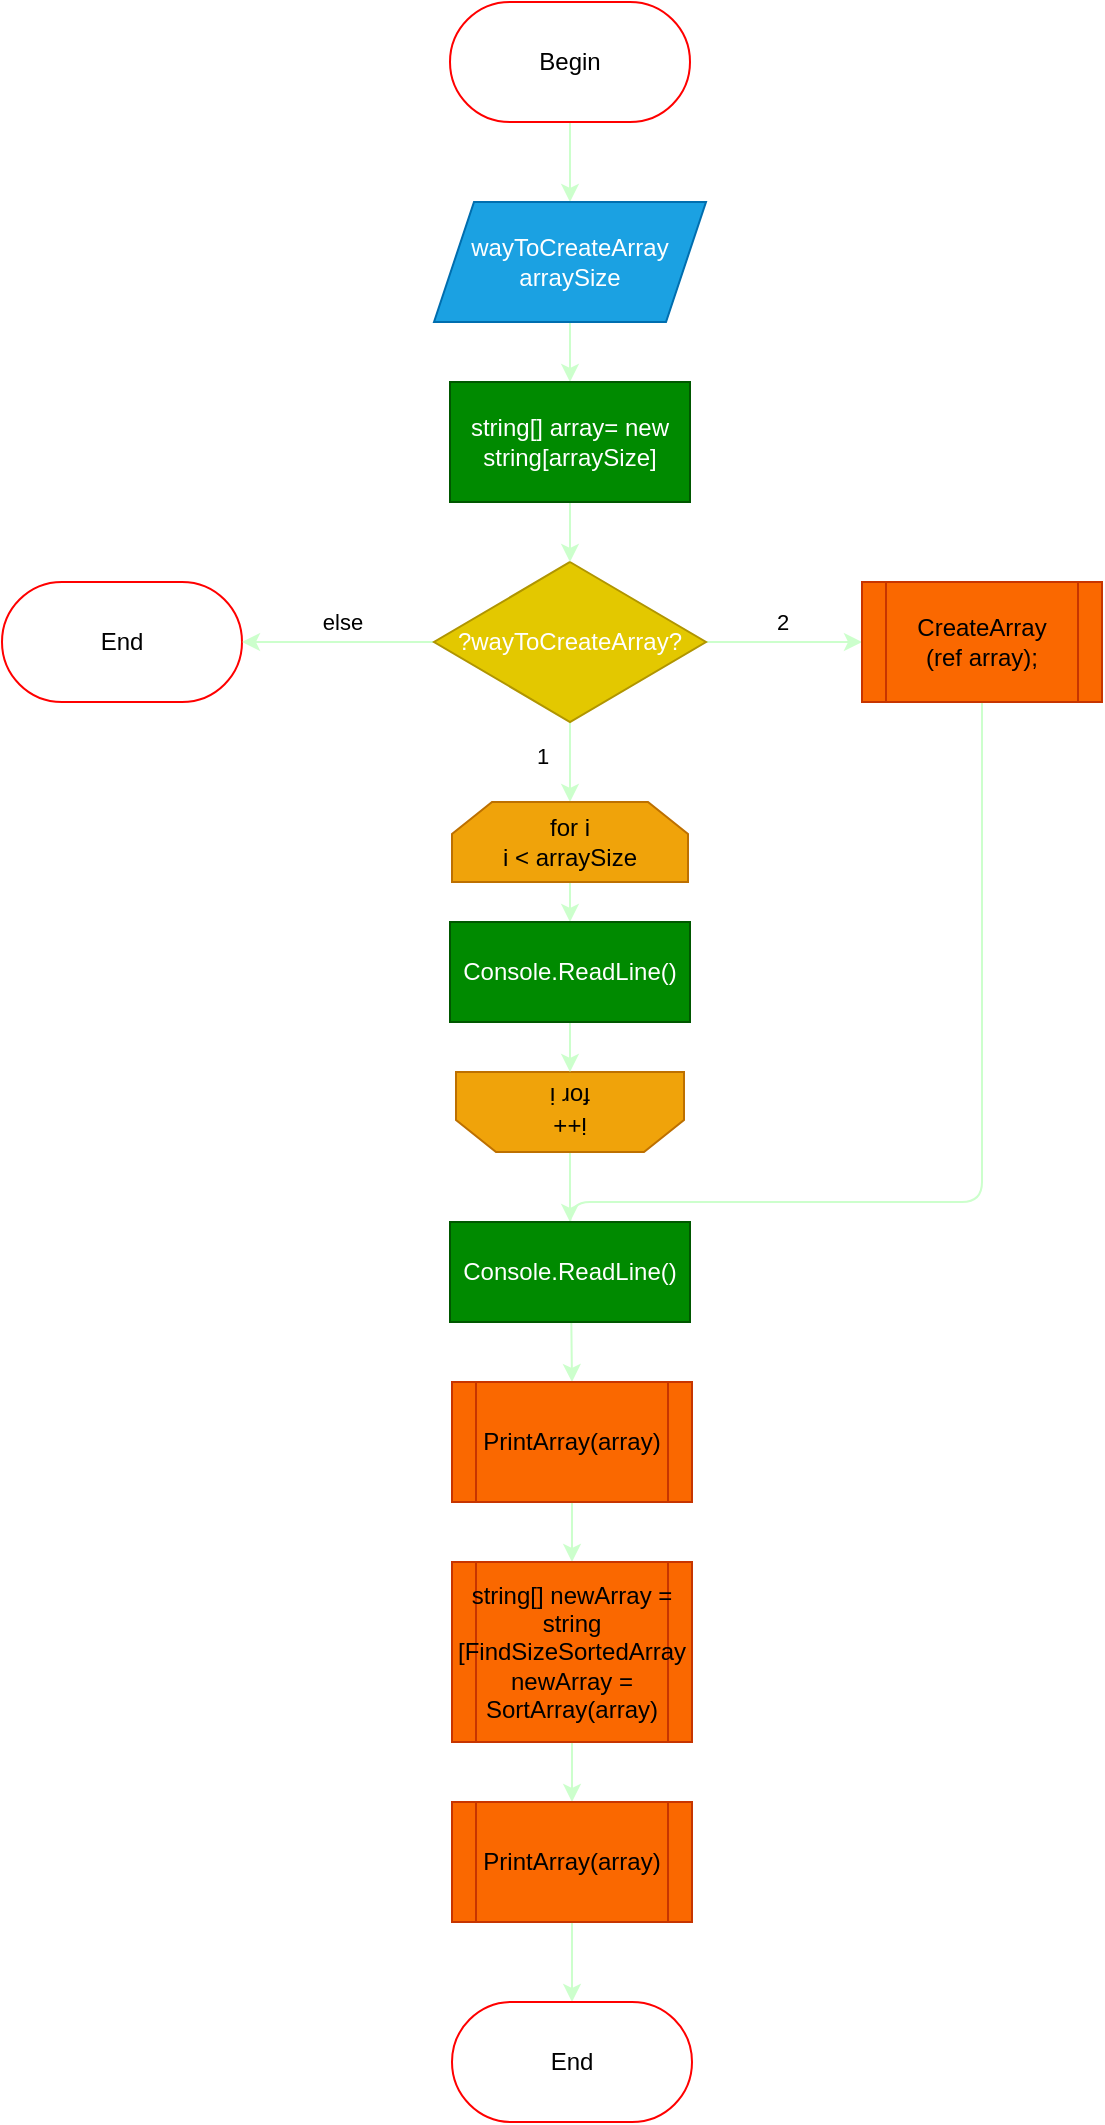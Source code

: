 <mxfile>
    <diagram id="ogQCjvi0KReaEppU3Wlj" name="Main">
        <mxGraphModel dx="1144" dy="394" grid="1" gridSize="10" guides="1" tooltips="1" connect="1" arrows="1" fold="1" page="1" pageScale="1" pageWidth="827" pageHeight="1169" math="0" shadow="0">
            <root>
                <mxCell id="0"/>
                <mxCell id="1" parent="0"/>
                <mxCell id="5" style="edgeStyle=none;html=1;exitX=0.5;exitY=1;exitDx=0;exitDy=0;entryX=0.5;entryY=0;entryDx=0;entryDy=0;strokeColor=#CCFFCC;" parent="1" source="3" target="4" edge="1">
                    <mxGeometry relative="1" as="geometry"/>
                </mxCell>
                <mxCell id="3" value="Begin" style="rounded=1;whiteSpace=wrap;html=1;arcSize=50;strokeColor=#FF0000;" parent="1" vertex="1">
                    <mxGeometry x="354" y="30" width="120" height="60" as="geometry"/>
                </mxCell>
                <mxCell id="SE70d72tqY_bh2tbJxoU-31" style="edgeStyle=none;html=1;exitX=0.5;exitY=1;exitDx=0;exitDy=0;entryX=0.5;entryY=0;entryDx=0;entryDy=0;strokeColor=#CCFFCC;" parent="1" source="4" target="SE70d72tqY_bh2tbJxoU-16" edge="1">
                    <mxGeometry relative="1" as="geometry"/>
                </mxCell>
                <mxCell id="4" value="wayToCreateArray&lt;br&gt;arraySize" style="shape=parallelogram;perimeter=parallelogramPerimeter;whiteSpace=wrap;html=1;fixedSize=1;strokeColor=#006EAF;fillColor=#1ba1e2;fontColor=#ffffff;" parent="1" vertex="1">
                    <mxGeometry x="346" y="130" width="136" height="60" as="geometry"/>
                </mxCell>
                <mxCell id="7" value="End" style="rounded=1;whiteSpace=wrap;html=1;arcSize=50;strokeColor=#FF0000;" parent="1" vertex="1">
                    <mxGeometry x="130" y="320" width="120" height="60" as="geometry"/>
                </mxCell>
                <mxCell id="15" value="else" style="edgeStyle=none;html=1;exitX=0;exitY=0.5;exitDx=0;exitDy=0;entryX=1;entryY=0.5;entryDx=0;entryDy=0;strokeColor=#CCFFCC;" parent="1" source="13" target="7" edge="1">
                    <mxGeometry x="-0.042" y="-10" relative="1" as="geometry">
                        <mxPoint as="offset"/>
                    </mxGeometry>
                </mxCell>
                <mxCell id="SE70d72tqY_bh2tbJxoU-27" value="1" style="edgeStyle=none;html=1;exitX=0.5;exitY=1;exitDx=0;exitDy=0;entryX=0.5;entryY=0;entryDx=0;entryDy=0;strokeColor=#CCFFCC;" parent="1" source="13" target="SE70d72tqY_bh2tbJxoU-24" edge="1">
                    <mxGeometry x="-0.143" y="-14" relative="1" as="geometry">
                        <mxPoint as="offset"/>
                    </mxGeometry>
                </mxCell>
                <mxCell id="SE70d72tqY_bh2tbJxoU-33" value="2" style="edgeStyle=none;html=1;exitX=1;exitY=0.5;exitDx=0;exitDy=0;entryX=0;entryY=0.5;entryDx=0;entryDy=0;strokeColor=#CCFFCC;" parent="1" source="13" target="hF_scBXhOHr81Of9HRAb-18" edge="1">
                    <mxGeometry x="-0.026" y="10" relative="1" as="geometry">
                        <mxPoint as="offset"/>
                    </mxGeometry>
                </mxCell>
                <mxCell id="13" value="&lt;span style=&quot;color: rgb(255 , 255 , 255)&quot;&gt;?wayToCreateArray?&lt;/span&gt;" style="rhombus;whiteSpace=wrap;html=1;strokeColor=#B09500;fillColor=#e3c800;fontColor=#000000;" parent="1" vertex="1">
                    <mxGeometry x="346" y="310" width="136" height="80" as="geometry"/>
                </mxCell>
                <mxCell id="SE70d72tqY_bh2tbJxoU-38" style="edgeStyle=none;html=1;exitX=0.5;exitY=1;exitDx=0;exitDy=0;entryX=0.5;entryY=0;entryDx=0;entryDy=0;strokeColor=#CCFFCC;" parent="1" source="hF_scBXhOHr81Of9HRAb-18" target="SE70d72tqY_bh2tbJxoU-37" edge="1">
                    <mxGeometry relative="1" as="geometry">
                        <Array as="points">
                            <mxPoint x="620" y="630"/>
                            <mxPoint x="414" y="630"/>
                        </Array>
                    </mxGeometry>
                </mxCell>
                <mxCell id="hF_scBXhOHr81Of9HRAb-18" value="CreateArray&lt;br&gt;(ref array);" style="shape=process;whiteSpace=wrap;html=1;backgroundOutline=1;strokeColor=#C73500;fillColor=#fa6800;fontColor=#000000;" parent="1" vertex="1">
                    <mxGeometry x="560" y="320" width="120" height="60" as="geometry"/>
                </mxCell>
                <mxCell id="SE70d72tqY_bh2tbJxoU-32" style="edgeStyle=none;html=1;exitX=0.5;exitY=1;exitDx=0;exitDy=0;entryX=0.5;entryY=0;entryDx=0;entryDy=0;strokeColor=#CCFFCC;" parent="1" source="SE70d72tqY_bh2tbJxoU-16" target="13" edge="1">
                    <mxGeometry relative="1" as="geometry"/>
                </mxCell>
                <mxCell id="SE70d72tqY_bh2tbJxoU-16" value="string[] array= new string[arraySize]" style="rounded=0;whiteSpace=wrap;html=1;strokeColor=#005700;fillColor=#008a00;fontColor=#ffffff;" parent="1" vertex="1">
                    <mxGeometry x="354" y="220" width="120" height="60" as="geometry"/>
                </mxCell>
                <mxCell id="SE70d72tqY_bh2tbJxoU-34" style="edgeStyle=none;html=1;exitX=0.5;exitY=1;exitDx=0;exitDy=0;entryX=0.5;entryY=0;entryDx=0;entryDy=0;strokeColor=#CCFFCC;" parent="1" source="SE70d72tqY_bh2tbJxoU-24" target="SE70d72tqY_bh2tbJxoU-29" edge="1">
                    <mxGeometry relative="1" as="geometry"/>
                </mxCell>
                <mxCell id="SE70d72tqY_bh2tbJxoU-24" value="for i&lt;br&gt;i &amp;lt; arraySize" style="shape=loopLimit;whiteSpace=wrap;html=1;strokeColor=#BD7000;fillColor=#f0a30a;fontColor=#000000;" parent="1" vertex="1">
                    <mxGeometry x="355" y="430" width="118" height="40" as="geometry"/>
                </mxCell>
                <mxCell id="18" style="edgeStyle=none;html=1;exitX=0.5;exitY=0;exitDx=0;exitDy=0;entryX=0.5;entryY=0;entryDx=0;entryDy=0;strokeColor=#CCFFCC;" edge="1" parent="1" source="SE70d72tqY_bh2tbJxoU-28" target="16">
                    <mxGeometry relative="1" as="geometry"/>
                </mxCell>
                <mxCell id="SE70d72tqY_bh2tbJxoU-28" value="i++&lt;br&gt;for i" style="shape=loopLimit;whiteSpace=wrap;html=1;strokeColor=#BD7000;fillColor=#f0a30a;fontColor=#000000;rotation=-180;verticalAlign=middle;horizontal=1;textDirection=ltr;" parent="1" vertex="1">
                    <mxGeometry x="357" y="565" width="114" height="40" as="geometry"/>
                </mxCell>
                <mxCell id="SE70d72tqY_bh2tbJxoU-35" style="edgeStyle=none;html=1;exitX=0.5;exitY=1;exitDx=0;exitDy=0;entryX=0.5;entryY=1;entryDx=0;entryDy=0;strokeColor=#CCFFCC;" parent="1" source="SE70d72tqY_bh2tbJxoU-29" target="SE70d72tqY_bh2tbJxoU-28" edge="1">
                    <mxGeometry relative="1" as="geometry"/>
                </mxCell>
                <mxCell id="SE70d72tqY_bh2tbJxoU-29" value="Console.ReadLine()" style="rounded=0;whiteSpace=wrap;html=1;strokeColor=#005700;fillColor=#008a00;fontColor=#ffffff;" parent="1" vertex="1">
                    <mxGeometry x="354" y="490" width="120" height="50" as="geometry"/>
                </mxCell>
                <mxCell id="20" style="edgeStyle=none;html=1;exitX=0.5;exitY=1;exitDx=0;exitDy=0;entryX=0.5;entryY=0;entryDx=0;entryDy=0;strokeColor=#CCFFCC;" edge="1" parent="1" source="SE70d72tqY_bh2tbJxoU-37" target="SE70d72tqY_bh2tbJxoU-40">
                    <mxGeometry relative="1" as="geometry"/>
                </mxCell>
                <mxCell id="SE70d72tqY_bh2tbJxoU-37" value="PrintArray(array)" style="shape=process;whiteSpace=wrap;html=1;backgroundOutline=1;strokeColor=#C73500;fillColor=#fa6800;fontColor=#000000;" parent="1" vertex="1">
                    <mxGeometry x="355" y="720" width="120" height="60" as="geometry"/>
                </mxCell>
                <mxCell id="22" style="edgeStyle=none;html=1;exitX=0.5;exitY=1;exitDx=0;exitDy=0;entryX=0.5;entryY=0;entryDx=0;entryDy=0;strokeColor=#CCFFCC;" edge="1" parent="1" source="SE70d72tqY_bh2tbJxoU-40" target="21">
                    <mxGeometry relative="1" as="geometry"/>
                </mxCell>
                <mxCell id="SE70d72tqY_bh2tbJxoU-40" value="string[] newArray = string [FindSizeSortedArray&lt;br&gt;newArray = SortArray(array)" style="shape=process;whiteSpace=wrap;html=1;backgroundOutline=1;strokeColor=#C73500;fillColor=#fa6800;fontColor=#000000;" parent="1" vertex="1">
                    <mxGeometry x="355" y="810" width="120" height="90" as="geometry"/>
                </mxCell>
                <mxCell id="16" value="Console.ReadLine()" style="rounded=0;whiteSpace=wrap;html=1;strokeColor=#005700;fillColor=#008a00;fontColor=#ffffff;" vertex="1" parent="1">
                    <mxGeometry x="354" y="640" width="120" height="50" as="geometry"/>
                </mxCell>
                <mxCell id="24" style="edgeStyle=none;html=1;exitX=0.5;exitY=1;exitDx=0;exitDy=0;entryX=0.5;entryY=0;entryDx=0;entryDy=0;strokeColor=#CCFFCC;" edge="1" parent="1" source="21" target="23">
                    <mxGeometry relative="1" as="geometry"/>
                </mxCell>
                <mxCell id="21" value="PrintArray(array)" style="shape=process;whiteSpace=wrap;html=1;backgroundOutline=1;strokeColor=#C73500;fillColor=#fa6800;fontColor=#000000;" vertex="1" parent="1">
                    <mxGeometry x="355" y="930" width="120" height="60" as="geometry"/>
                </mxCell>
                <mxCell id="23" value="End" style="rounded=1;whiteSpace=wrap;html=1;arcSize=50;strokeColor=#FF0000;" vertex="1" parent="1">
                    <mxGeometry x="355" y="1030" width="120" height="60" as="geometry"/>
                </mxCell>
            </root>
        </mxGraphModel>
    </diagram>
    <diagram id="vnIv4Jk99yMdvVL4_yyL" name="CreateArray">
        <mxGraphModel dx="1144" dy="394" grid="1" gridSize="10" guides="1" tooltips="1" connect="1" arrows="1" fold="1" page="1" pageScale="1" pageWidth="827" pageHeight="1169" math="0" shadow="0">
            <root>
                <mxCell id="gyZT6ZWd8IsTrLQ7VEVC-0"/>
                <mxCell id="gyZT6ZWd8IsTrLQ7VEVC-1" parent="gyZT6ZWd8IsTrLQ7VEVC-0"/>
            </root>
        </mxGraphModel>
    </diagram>
    <diagram id="NOu3Qf-5kRvWul7IJr2A" name="PrintArray">
        <mxGraphModel dx="1144" dy="394" grid="1" gridSize="10" guides="1" tooltips="1" connect="1" arrows="1" fold="1" page="1" pageScale="1" pageWidth="827" pageHeight="1169" math="0" shadow="0">
            <root>
                <mxCell id="xQfTti7mCglikQjKsUO_-0"/>
                <mxCell id="xQfTti7mCglikQjKsUO_-1" parent="xQfTti7mCglikQjKsUO_-0"/>
            </root>
        </mxGraphModel>
    </diagram>
    <diagram id="cdbO69oy2oniyBTe_drb" name="FindSortedArraySize">
        <mxGraphModel dx="1144" dy="394" grid="1" gridSize="10" guides="1" tooltips="1" connect="1" arrows="1" fold="1" page="1" pageScale="1" pageWidth="827" pageHeight="1169" math="0" shadow="0">
            <root>
                <mxCell id="p3Oa982IgXPN069WPoxv-0"/>
                <mxCell id="p3Oa982IgXPN069WPoxv-1" parent="p3Oa982IgXPN069WPoxv-0"/>
            </root>
        </mxGraphModel>
    </diagram>
    <diagram id="fT6ORoGD9c9WSDzDz1Ez" name="SortArray">
        <mxGraphModel dx="1144" dy="394" grid="1" gridSize="10" guides="1" tooltips="1" connect="1" arrows="1" fold="1" page="1" pageScale="1" pageWidth="827" pageHeight="1169" math="0" shadow="0">
            <root>
                <mxCell id="hJAWiV5S4B1EZ4-w4tBZ-0"/>
                <mxCell id="hJAWiV5S4B1EZ4-w4tBZ-1" parent="hJAWiV5S4B1EZ4-w4tBZ-0"/>
            </root>
        </mxGraphModel>
    </diagram>
</mxfile>